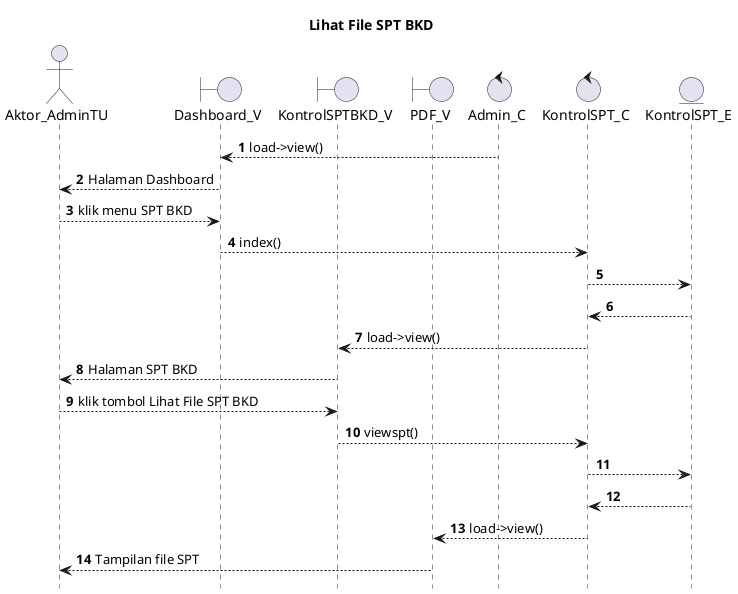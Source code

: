 @startuml

autonumber
hide footbox
title Lihat File SPT BKD

Actor Aktor_AdminTU
boundary Dashboard_V
boundary KontrolSPTBKD_V
boundary PDF_V
control Admin_C
control KontrolSPT_C
Entity KontrolSPT_E

Admin_C --> Dashboard_V: load->view()
Dashboard_V --> Aktor_AdminTU: Halaman Dashboard
Aktor_AdminTU --> Dashboard_V: klik menu SPT BKD
Dashboard_V --> KontrolSPT_C: index()
KontrolSPT_C --> KontrolSPT_E:
    
    KontrolSPT_E --> KontrolSPT_C:
    KontrolSPT_C --> KontrolSPTBKD_V: load->view()
    KontrolSPTBKD_V --> Aktor_AdminTU: Halaman SPT BKD

Aktor_AdminTU --> KontrolSPTBKD_V: klik tombol Lihat File SPT BKD
KontrolSPTBKD_V --> KontrolSPT_C: viewspt()
KontrolSPT_C --> KontrolSPT_E:
   
    KontrolSPT_E --> KontrolSPT_C:
    KontrolSPT_C --> PDF_V: load->view()
    PDF_V --> Aktor_AdminTU: Tampilan file SPT

@enduml